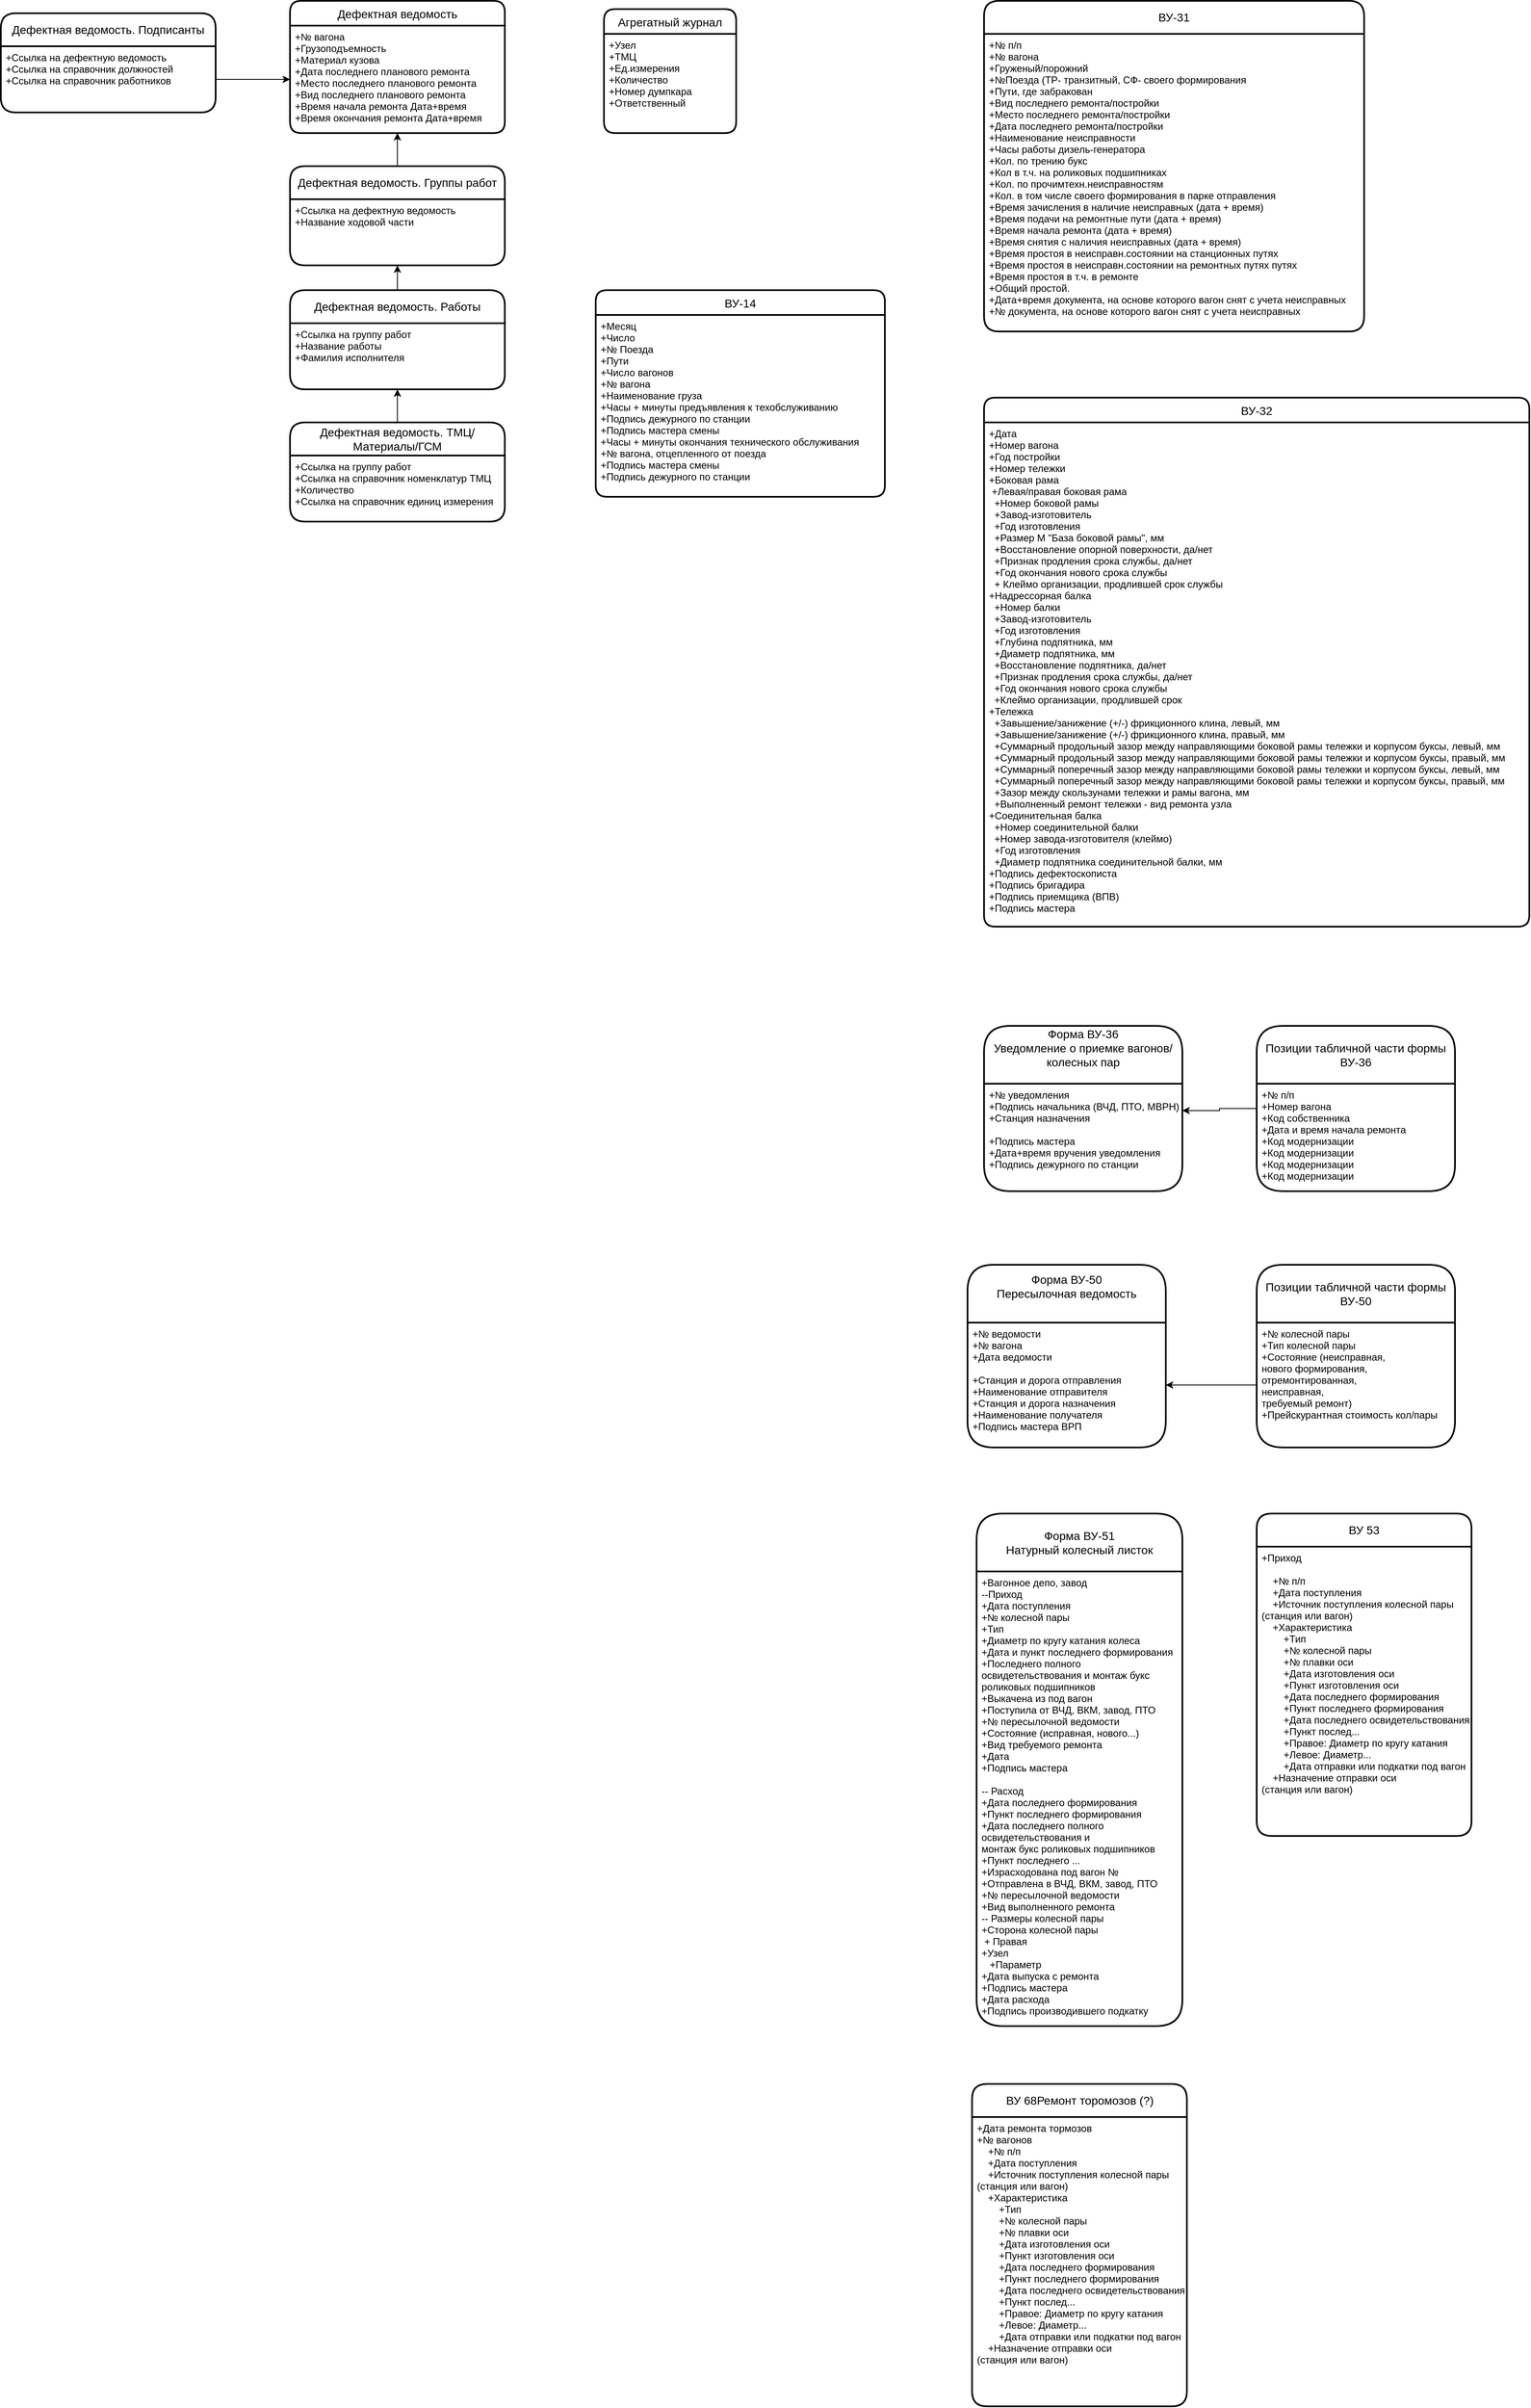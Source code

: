 <mxfile version="20.2.2" type="github">
  <diagram id="xZS1iqDsfLLNsFTqZSFf" name="Страница 1">
    <mxGraphModel dx="1640" dy="430" grid="1" gridSize="10" guides="1" tooltips="1" connect="1" arrows="1" fold="1" page="1" pageScale="1" pageWidth="827" pageHeight="1169" math="0" shadow="0">
      <root>
        <mxCell id="0" />
        <mxCell id="1" parent="0" />
        <mxCell id="mITxjE_Xkw7kHsZkBcQx-1" value="ВУ-32" style="swimlane;childLayout=stackLayout;horizontal=1;startSize=30;horizontalStack=0;rounded=1;fontSize=14;fontStyle=0;strokeWidth=2;resizeParent=0;resizeLast=1;shadow=0;dashed=0;align=center;" parent="1" vertex="1">
          <mxGeometry x="1010" y="560" width="660" height="640" as="geometry" />
        </mxCell>
        <mxCell id="mITxjE_Xkw7kHsZkBcQx-2" value="+Дата&#xa;+Номер вагона&#xa;+Год постройки&#xa;+Номер тележки&#xa;+Боковая рама&#xa; +Левая/правая боковая рама&#xa;  +Номер боковой рамы&#xa;  +Завод-изготовитель&#xa;  +Год изготовления&#xa;  +Размер М &quot;База боковой рамы&quot;, мм&#xa;  +Восстановление опорной поверхности, да/нет&#xa;  +Признак продления срока службы, да/нет&#xa;  +Год окончания нового срока службы&#xa;  + Клеймо организации, продлившей срок службы&#xa;+Надрессорная балка&#xa;  +Номер балки&#xa;  +Завод-изготовитель&#xa;  +Год изготовления&#xa;  +Глубина подпятника, мм&#xa;  +Диаметр подпятника, мм&#xa;  +Восстановление подпятника, да/нет&#xa;  +Признак продления срока службы, да/нет&#xa;  +Год окончания нового срока службы&#xa;  +Клеймо организации, продлившей срок&#xa;+Тележка&#xa;  +Завышение/занижение (+/-) фрикционного клина, левый, мм&#xa;  +Завышение/занижение (+/-) фрикционного клина, правый, мм&#xa;  +Суммарный продольный зазор между направляющими боковой рамы тележки и корпусом буксы, левый, мм&#xa;  +Суммарный продольный зазор между направляющими боковой рамы тележки и корпусом буксы, правый, мм&#xa;  +Суммарный поперечный зазор между направляющими боковой рамы тележки и корпусом буксы, левый, мм&#xa;  +Суммарный поперечный зазор между направляющими боковой рамы тележки и корпусом буксы, правый, мм&#xa;  +Зазор между скользунами тележки и рамы вагона, мм&#xa;  +Выполненный ремонт тележки - вид ремонта узла&#xa;+Соединительная балка&#xa;  +Номер соединительной балки&#xa;  +Номер завода-изготовителя (клеймо)&#xa;  +Год изготовления&#xa;  +Диаметр подпятника соединительной балки, мм&#xa;+Подпись дефектоскописта&#xa;+Подпись бригадира&#xa;+Подпись приемщика (ВПВ)&#xa;+Подпись мастера&#xa;&#xa;&#xa;&#xa;" style="align=left;strokeColor=none;fillColor=none;spacingLeft=4;fontSize=12;verticalAlign=top;resizable=0;rotatable=0;part=1;" parent="mITxjE_Xkw7kHsZkBcQx-1" vertex="1">
          <mxGeometry y="30" width="660" height="610" as="geometry" />
        </mxCell>
        <mxCell id="mITxjE_Xkw7kHsZkBcQx-3" value="ВУ-14" style="swimlane;childLayout=stackLayout;horizontal=1;startSize=30;horizontalStack=0;rounded=1;fontSize=14;fontStyle=0;strokeWidth=2;resizeParent=0;resizeLast=1;shadow=0;dashed=0;align=center;" parent="1" vertex="1">
          <mxGeometry x="540" y="430" width="350" height="250" as="geometry" />
        </mxCell>
        <mxCell id="mITxjE_Xkw7kHsZkBcQx-4" value="+Месяц&#xa;+Число&#xa;+№ Поезда&#xa;+Пути&#xa;+Число вагонов&#xa;+№ вагона&#xa;+Наименование груза&#xa;+Часы + минуты предъявления к техобслуживанию&#xa;+Подпись дежурного по станции&#xa;+Подпись мастера смены&#xa;+Часы + минуты окончания технического обслуживания&#xa;+№ вагона, отцепленного от поезда&#xa;+Подпись мастера смены&#xa;+Подпись дежурного по станции&#xa;" style="align=left;strokeColor=none;fillColor=none;spacingLeft=4;fontSize=12;verticalAlign=top;resizable=0;rotatable=0;part=1;" parent="mITxjE_Xkw7kHsZkBcQx-3" vertex="1">
          <mxGeometry y="30" width="350" height="220" as="geometry" />
        </mxCell>
        <mxCell id="mITxjE_Xkw7kHsZkBcQx-5" value="Дефектная ведомость" style="swimlane;childLayout=stackLayout;horizontal=1;startSize=30;horizontalStack=0;rounded=1;fontSize=14;fontStyle=0;strokeWidth=2;resizeParent=0;resizeLast=1;shadow=0;dashed=0;align=center;" parent="1" vertex="1">
          <mxGeometry x="170" y="80" width="260" height="160" as="geometry" />
        </mxCell>
        <mxCell id="mITxjE_Xkw7kHsZkBcQx-6" value="+№ вагона&#xa;+Грузоподъемность&#xa;+Материал кузова&#xa;+Дата последнего планового ремонта&#xa;+Место последнего планового ремонта&#xa;+Вид последнего планового ремонта&#xa;+Время начала ремонта Дата+время&#xa;+Время окончания ремонта Дата+время&#xa;" style="align=left;strokeColor=none;fillColor=none;spacingLeft=4;fontSize=12;verticalAlign=top;resizable=0;rotatable=0;part=1;" parent="mITxjE_Xkw7kHsZkBcQx-5" vertex="1">
          <mxGeometry y="30" width="260" height="130" as="geometry" />
        </mxCell>
        <mxCell id="mITxjE_Xkw7kHsZkBcQx-9" style="edgeStyle=orthogonalEdgeStyle;rounded=0;orthogonalLoop=1;jettySize=auto;html=1;entryX=0.5;entryY=1;entryDx=0;entryDy=0;" parent="1" source="mITxjE_Xkw7kHsZkBcQx-7" target="mITxjE_Xkw7kHsZkBcQx-6" edge="1">
          <mxGeometry relative="1" as="geometry" />
        </mxCell>
        <mxCell id="mITxjE_Xkw7kHsZkBcQx-7" value="Дефектная ведомость. Группы работ" style="swimlane;childLayout=stackLayout;horizontal=1;startSize=40;horizontalStack=0;rounded=1;fontSize=14;fontStyle=0;strokeWidth=2;resizeParent=0;resizeLast=1;shadow=0;dashed=0;align=center;whiteSpace=wrap;" parent="1" vertex="1">
          <mxGeometry x="170" y="280" width="260" height="120" as="geometry" />
        </mxCell>
        <mxCell id="mITxjE_Xkw7kHsZkBcQx-8" value="+Ссылка на дефектную ведомость&#xa;+Название ходовой части" style="align=left;strokeColor=none;fillColor=none;spacingLeft=4;fontSize=12;verticalAlign=top;resizable=0;rotatable=0;part=1;" parent="mITxjE_Xkw7kHsZkBcQx-7" vertex="1">
          <mxGeometry y="40" width="260" height="80" as="geometry" />
        </mxCell>
        <mxCell id="mITxjE_Xkw7kHsZkBcQx-12" style="edgeStyle=orthogonalEdgeStyle;rounded=0;orthogonalLoop=1;jettySize=auto;html=1;entryX=0.5;entryY=1;entryDx=0;entryDy=0;" parent="1" source="mITxjE_Xkw7kHsZkBcQx-10" target="mITxjE_Xkw7kHsZkBcQx-8" edge="1">
          <mxGeometry relative="1" as="geometry" />
        </mxCell>
        <mxCell id="mITxjE_Xkw7kHsZkBcQx-10" value="Дефектная ведомость. Работы" style="swimlane;childLayout=stackLayout;horizontal=1;startSize=40;horizontalStack=0;rounded=1;fontSize=14;fontStyle=0;strokeWidth=2;resizeParent=0;resizeLast=1;shadow=0;dashed=0;align=center;whiteSpace=wrap;" parent="1" vertex="1">
          <mxGeometry x="170" y="430" width="260" height="120" as="geometry" />
        </mxCell>
        <mxCell id="mITxjE_Xkw7kHsZkBcQx-11" value="+Ссылка на группу работ&#xa;+Название работы&#xa;+Фамилия исполнителя&#xa;" style="align=left;strokeColor=none;fillColor=none;spacingLeft=4;fontSize=12;verticalAlign=top;resizable=0;rotatable=0;part=1;" parent="mITxjE_Xkw7kHsZkBcQx-10" vertex="1">
          <mxGeometry y="40" width="260" height="80" as="geometry" />
        </mxCell>
        <mxCell id="mITxjE_Xkw7kHsZkBcQx-15" style="edgeStyle=orthogonalEdgeStyle;rounded=0;orthogonalLoop=1;jettySize=auto;html=1;entryX=0.5;entryY=1;entryDx=0;entryDy=0;" parent="1" source="mITxjE_Xkw7kHsZkBcQx-13" target="mITxjE_Xkw7kHsZkBcQx-11" edge="1">
          <mxGeometry relative="1" as="geometry" />
        </mxCell>
        <mxCell id="mITxjE_Xkw7kHsZkBcQx-13" value="Дефектная ведомость. ТМЦ/Материалы/ГСМ" style="swimlane;childLayout=stackLayout;horizontal=1;startSize=40;horizontalStack=0;rounded=1;fontSize=14;fontStyle=0;strokeWidth=2;resizeParent=0;resizeLast=1;shadow=0;dashed=0;align=center;whiteSpace=wrap;" parent="1" vertex="1">
          <mxGeometry x="170" y="590" width="260" height="120" as="geometry" />
        </mxCell>
        <mxCell id="mITxjE_Xkw7kHsZkBcQx-14" value="+Ссылка на группу работ&#xa;+Ссылка на справочник номенклатур ТМЦ&#xa;+Количество&#xa;+Ссылка на справочник единиц измерения&#xa;" style="align=left;strokeColor=none;fillColor=none;spacingLeft=4;fontSize=12;verticalAlign=top;resizable=0;rotatable=0;part=1;" parent="mITxjE_Xkw7kHsZkBcQx-13" vertex="1">
          <mxGeometry y="40" width="260" height="80" as="geometry" />
        </mxCell>
        <mxCell id="mITxjE_Xkw7kHsZkBcQx-16" value="Дефектная ведомость. Подписанты" style="swimlane;childLayout=stackLayout;horizontal=1;startSize=40;horizontalStack=0;rounded=1;fontSize=14;fontStyle=0;strokeWidth=2;resizeParent=0;resizeLast=1;shadow=0;dashed=0;align=center;whiteSpace=wrap;" parent="1" vertex="1">
          <mxGeometry x="-180" y="95" width="260" height="120" as="geometry" />
        </mxCell>
        <mxCell id="mITxjE_Xkw7kHsZkBcQx-17" value="+Ссылка на дефектную ведомость&#xa;+Ссылка на справочник должностей&#xa;+Ссылка на справочник работников&#xa;" style="align=left;strokeColor=none;fillColor=none;spacingLeft=4;fontSize=12;verticalAlign=top;resizable=0;rotatable=0;part=1;" parent="mITxjE_Xkw7kHsZkBcQx-16" vertex="1">
          <mxGeometry y="40" width="260" height="80" as="geometry" />
        </mxCell>
        <mxCell id="mITxjE_Xkw7kHsZkBcQx-19" style="edgeStyle=orthogonalEdgeStyle;rounded=0;orthogonalLoop=1;jettySize=auto;html=1;exitX=1;exitY=0.5;exitDx=0;exitDy=0;" parent="1" source="mITxjE_Xkw7kHsZkBcQx-17" target="mITxjE_Xkw7kHsZkBcQx-6" edge="1">
          <mxGeometry relative="1" as="geometry" />
        </mxCell>
        <mxCell id="mITxjE_Xkw7kHsZkBcQx-20" value="ВУ-31" style="swimlane;childLayout=stackLayout;horizontal=1;startSize=40;horizontalStack=0;rounded=1;fontSize=14;fontStyle=0;strokeWidth=2;resizeParent=0;resizeLast=1;shadow=0;dashed=0;align=center;whiteSpace=wrap;" parent="1" vertex="1">
          <mxGeometry x="1010" y="80" width="460" height="400" as="geometry" />
        </mxCell>
        <mxCell id="mITxjE_Xkw7kHsZkBcQx-21" value="+№ п/п&#xa;+№ вагона&#xa;+Груженый/порожний&#xa;+№Поезда (ТР- транзитный, СФ- своего формирования&#xa;+Пути, где забракован&#xa;+Вид последнего ремонта/постройки&#xa;+Место последнего ремонта/постройки&#xa;+Дата последнего ремонта/постройки&#xa;+Наименование неисправности&#xa;+Часы работы дизель-генератора&#xa;+Кол. по трению букс&#xa;+Кол в т.ч. на роликовых подшипниках&#xa;+Кол. по прочимтехн.неисправностям&#xa;+Кол. в том числе своего формирования в парке отправления&#xa;+Время зачисления в наличие неисправных (дата + время)&#xa;+Время подачи на ремонтные пути (дата + время)&#xa;+Время начала ремонта (дата + время)&#xa;+Время снятия с наличия неисправных (дата + время)&#xa;+Время простоя в неисправн.состоянии на станционных путях&#xa;+Время простоя в неисправн.состоянии на ремонтных путях путях&#xa;+Время простоя в т.ч. в ремонте&#xa;+Общий простой.&#xa;+Дата+время документа, на основе которого вагон снят с учета неисправных&#xa;+№ документа, на основе которого вагон снят с учета неисправных&#xa;" style="align=left;strokeColor=none;fillColor=none;spacingLeft=4;fontSize=12;verticalAlign=top;resizable=0;rotatable=0;part=1;" parent="mITxjE_Xkw7kHsZkBcQx-20" vertex="1">
          <mxGeometry y="40" width="460" height="360" as="geometry" />
        </mxCell>
        <mxCell id="mITxjE_Xkw7kHsZkBcQx-22" value="Агрегатный журнал" style="swimlane;childLayout=stackLayout;horizontal=1;startSize=30;horizontalStack=0;rounded=1;fontSize=14;fontStyle=0;strokeWidth=2;resizeParent=0;resizeLast=1;shadow=0;dashed=0;align=center;" parent="1" vertex="1">
          <mxGeometry x="550" y="90" width="160" height="150" as="geometry" />
        </mxCell>
        <mxCell id="mITxjE_Xkw7kHsZkBcQx-23" value="+Узел&#xa;+ТМЦ&#xa;+Ед.измерения&#xa;+Количество&#xa;+Номер думпкара&#xa;+Ответственный&#xa;" style="align=left;strokeColor=none;fillColor=none;spacingLeft=4;fontSize=12;verticalAlign=top;resizable=0;rotatable=0;part=1;" parent="mITxjE_Xkw7kHsZkBcQx-22" vertex="1">
          <mxGeometry y="30" width="160" height="120" as="geometry" />
        </mxCell>
        <mxCell id="L_cFTnBmtnNLdo1k66Zd-1" value="Форма ВУ-36&#xa;Уведомление о приемке вагонов/колесных пар&#xa;" style="swimlane;childLayout=stackLayout;horizontal=1;startSize=70;horizontalStack=0;rounded=1;fontSize=14;fontStyle=0;strokeWidth=2;resizeParent=0;resizeLast=1;shadow=0;dashed=0;align=center;whiteSpace=wrap;" vertex="1" parent="1">
          <mxGeometry x="1010" y="1320" width="240" height="200" as="geometry" />
        </mxCell>
        <mxCell id="L_cFTnBmtnNLdo1k66Zd-2" value="+№ уведомления&#xa;+Подпись начальника (ВЧД, ПТО, МВРН)&#xa;+Станция назначения&#xa;&#xa;+Подпись мастера&#xa;+Дата+время вручения уведомления&#xa;+Подпись дежурного по станции&#xa;&#xa;" style="align=left;strokeColor=none;fillColor=none;spacingLeft=4;fontSize=12;verticalAlign=top;resizable=0;rotatable=0;part=1;" vertex="1" parent="L_cFTnBmtnNLdo1k66Zd-1">
          <mxGeometry y="70" width="240" height="130" as="geometry" />
        </mxCell>
        <mxCell id="L_cFTnBmtnNLdo1k66Zd-6" style="edgeStyle=orthogonalEdgeStyle;rounded=0;orthogonalLoop=1;jettySize=auto;html=1;entryX=1;entryY=0.25;entryDx=0;entryDy=0;" edge="1" parent="1" source="L_cFTnBmtnNLdo1k66Zd-4" target="L_cFTnBmtnNLdo1k66Zd-2">
          <mxGeometry relative="1" as="geometry" />
        </mxCell>
        <mxCell id="L_cFTnBmtnNLdo1k66Zd-4" value="Позиции табличной части формы ВУ-36" style="swimlane;childLayout=stackLayout;horizontal=1;startSize=70;horizontalStack=0;rounded=1;fontSize=14;fontStyle=0;strokeWidth=2;resizeParent=0;resizeLast=1;shadow=0;dashed=0;align=center;whiteSpace=wrap;" vertex="1" parent="1">
          <mxGeometry x="1340" y="1320" width="240" height="200" as="geometry" />
        </mxCell>
        <mxCell id="L_cFTnBmtnNLdo1k66Zd-5" value="+№ п/п&#xa;+Номер вагона&#xa;+Код собственника&#xa;+Дата и время начала ремонта&#xa;+Код модернизации&#xa;+Код модернизации&#xa;+Код модернизации&#xa;+Код модернизации&#xa;" style="align=left;strokeColor=none;fillColor=none;spacingLeft=4;fontSize=12;verticalAlign=top;resizable=0;rotatable=0;part=1;" vertex="1" parent="L_cFTnBmtnNLdo1k66Zd-4">
          <mxGeometry y="70" width="240" height="130" as="geometry" />
        </mxCell>
        <mxCell id="L_cFTnBmtnNLdo1k66Zd-7" value="Форма ВУ-50&#xa;Пересылочная ведомость&#xa;" style="swimlane;childLayout=stackLayout;horizontal=1;startSize=70;horizontalStack=0;rounded=1;fontSize=14;fontStyle=0;strokeWidth=2;resizeParent=0;resizeLast=1;shadow=0;dashed=0;align=center;whiteSpace=wrap;" vertex="1" parent="1">
          <mxGeometry x="990" y="1609" width="240" height="221" as="geometry" />
        </mxCell>
        <mxCell id="L_cFTnBmtnNLdo1k66Zd-8" value="+№ ведомости&#xa;+№ вагона&#xa;+Дата ведомости&#xa;&#xa;+Станция и дорога отправления&#xa;+Наименование отправителя&#xa;+Станция и дорога назначения&#xa;+Наименование получателя&#xa;+Подпись мастера ВРП&#xa;&#xa;" style="align=left;strokeColor=none;fillColor=none;spacingLeft=4;fontSize=12;verticalAlign=top;resizable=0;rotatable=0;part=1;" vertex="1" parent="L_cFTnBmtnNLdo1k66Zd-7">
          <mxGeometry y="70" width="240" height="151" as="geometry" />
        </mxCell>
        <mxCell id="L_cFTnBmtnNLdo1k66Zd-9" value="Позиции табличной части формы ВУ-50" style="swimlane;childLayout=stackLayout;horizontal=1;startSize=70;horizontalStack=0;rounded=1;fontSize=14;fontStyle=0;strokeWidth=2;resizeParent=0;resizeLast=1;shadow=0;dashed=0;align=center;whiteSpace=wrap;" vertex="1" parent="1">
          <mxGeometry x="1340" y="1609" width="240" height="221" as="geometry" />
        </mxCell>
        <mxCell id="L_cFTnBmtnNLdo1k66Zd-10" value="+№ колесной пары&#xa;+Тип колесной пары&#xa;+Состояние (неисправная, &#xa;нового формирования, &#xa;отремонтированная, &#xa;неисправная, &#xa;требуемый ремонт)&#xa;+Прейскурантная стоимость кол/пары&#xa;" style="align=left;strokeColor=none;fillColor=none;spacingLeft=4;fontSize=12;verticalAlign=top;resizable=0;rotatable=0;part=1;" vertex="1" parent="L_cFTnBmtnNLdo1k66Zd-9">
          <mxGeometry y="70" width="240" height="151" as="geometry" />
        </mxCell>
        <mxCell id="L_cFTnBmtnNLdo1k66Zd-11" style="edgeStyle=orthogonalEdgeStyle;rounded=0;orthogonalLoop=1;jettySize=auto;html=1;" edge="1" parent="1" source="L_cFTnBmtnNLdo1k66Zd-10" target="L_cFTnBmtnNLdo1k66Zd-8">
          <mxGeometry relative="1" as="geometry" />
        </mxCell>
        <mxCell id="L_cFTnBmtnNLdo1k66Zd-12" value="Форма ВУ-51&#xa;Натурный колесный листок" style="swimlane;childLayout=stackLayout;horizontal=1;startSize=70;horizontalStack=0;rounded=1;fontSize=14;fontStyle=0;strokeWidth=2;resizeParent=0;resizeLast=1;shadow=0;dashed=0;align=center;whiteSpace=wrap;" vertex="1" parent="1">
          <mxGeometry x="1001" y="1910" width="249" height="620" as="geometry" />
        </mxCell>
        <mxCell id="L_cFTnBmtnNLdo1k66Zd-13" value="+Вагонное депо, завод&#xa;--Приход&#xa;+Дата поступления&#xa;+№ колесной пары&#xa;+Тип&#xa;+Диаметр по кругу катания колеса&#xa;+Дата и пункт последнего формирования&#xa;+Последнего полного&#xa;освидетельствования и монтаж букс &#xa;роликовых подшипников&#xa;+Выкачена из под вагон&#xa;+Поступила от ВЧД, ВКМ, завод, ПТО&#xa;+№ пересылочной ведомости&#xa;+Состояние (исправная, нового...)&#xa;+Вид требуемого ремонта&#xa;+Дата&#xa;+Подпись мастера&#xa;&#xa;-- Расход&#xa;+Дата последнего формирования&#xa;+Пункт последнего формирования&#xa;+Дата последнего полного &#xa;освидетельствования и &#xa;монтаж букс роликовых подшипников&#xa;+Пункт последнего ...&#xa;+Израсходована под вагон №&#xa;+Отправлена в ВЧД, ВКМ, завод, ПТО&#xa;+№ пересылочной ведомости&#xa;+Вид выполненного ремонта&#xa;-- Размеры колесной пары&#xa;+Сторона колесной пары&#xa; + Правая&#xa;  +Узел&#xa;   +Параметр&#xa;+Дата выпуска с ремонта&#xa;+Подпись мастера&#xa;+Дата расхода&#xa;+Подпись производившего подкатку&#xa;&#xa;&#xa;&#xa;&#xa;&#xa;" style="align=left;strokeColor=none;fillColor=none;spacingLeft=4;fontSize=12;verticalAlign=top;resizable=0;rotatable=0;part=1;" vertex="1" parent="L_cFTnBmtnNLdo1k66Zd-12">
          <mxGeometry y="70" width="249" height="550" as="geometry" />
        </mxCell>
        <mxCell id="L_cFTnBmtnNLdo1k66Zd-15" value="ВУ 53" style="swimlane;childLayout=stackLayout;horizontal=1;startSize=40;horizontalStack=0;rounded=1;fontSize=14;fontStyle=0;strokeWidth=2;resizeParent=0;resizeLast=1;shadow=0;dashed=0;align=center;whiteSpace=wrap;" vertex="1" parent="1">
          <mxGeometry x="1340" y="1910" width="260" height="390" as="geometry" />
        </mxCell>
        <mxCell id="L_cFTnBmtnNLdo1k66Zd-16" value="+Приход&#xa;&#xa;    +№ п/п&#xa;    +Дата поступления&#xa;    +Источник поступления колесной пары &#xa;(станция или вагон)&#xa;    +Характеристика&#xa;        +Тип&#xa;        +№ колесной пары&#xa;        +№ плавки оси&#xa;        +Дата изготовления оси&#xa;        +Пункт изготовления оси&#xa;        +Дата последнего формирования&#xa;        +Пункт последнего формирования&#xa;        +Дата последнего освидетельствования&#xa;        +Пункт послед...&#xa;        +Правое: Диаметр по кругу катания&#xa;        +Левое: Диаметр...&#xa;        +Дата отправки или подкатки под вагон&#xa;    +Назначение отправки оси &#xa;(станция или вагон)&#xa;&#xa;" style="align=left;strokeColor=none;fillColor=none;spacingLeft=4;fontSize=12;verticalAlign=top;resizable=0;rotatable=0;part=1;" vertex="1" parent="L_cFTnBmtnNLdo1k66Zd-15">
          <mxGeometry y="40" width="260" height="350" as="geometry" />
        </mxCell>
        <mxCell id="L_cFTnBmtnNLdo1k66Zd-17" value="ВУ 68Ремонт торомозов (?)" style="swimlane;childLayout=stackLayout;horizontal=1;startSize=40;horizontalStack=0;rounded=1;fontSize=14;fontStyle=0;strokeWidth=2;resizeParent=0;resizeLast=1;shadow=0;dashed=0;align=center;whiteSpace=wrap;" vertex="1" parent="1">
          <mxGeometry x="995.5" y="2600" width="260" height="390" as="geometry" />
        </mxCell>
        <mxCell id="L_cFTnBmtnNLdo1k66Zd-18" value="+Дата ремонта тормозов&#xa;+№ вагонов&#xa;    +№ п/п&#xa;    +Дата поступления&#xa;    +Источник поступления колесной пары &#xa;(станция или вагон)&#xa;    +Характеристика&#xa;        +Тип&#xa;        +№ колесной пары&#xa;        +№ плавки оси&#xa;        +Дата изготовления оси&#xa;        +Пункт изготовления оси&#xa;        +Дата последнего формирования&#xa;        +Пункт последнего формирования&#xa;        +Дата последнего освидетельствования&#xa;        +Пункт послед...&#xa;        +Правое: Диаметр по кругу катания&#xa;        +Левое: Диаметр...&#xa;        +Дата отправки или подкатки под вагон&#xa;    +Назначение отправки оси &#xa;(станция или вагон)&#xa;&#xa;" style="align=left;strokeColor=none;fillColor=none;spacingLeft=4;fontSize=12;verticalAlign=top;resizable=0;rotatable=0;part=1;" vertex="1" parent="L_cFTnBmtnNLdo1k66Zd-17">
          <mxGeometry y="40" width="260" height="350" as="geometry" />
        </mxCell>
      </root>
    </mxGraphModel>
  </diagram>
</mxfile>
